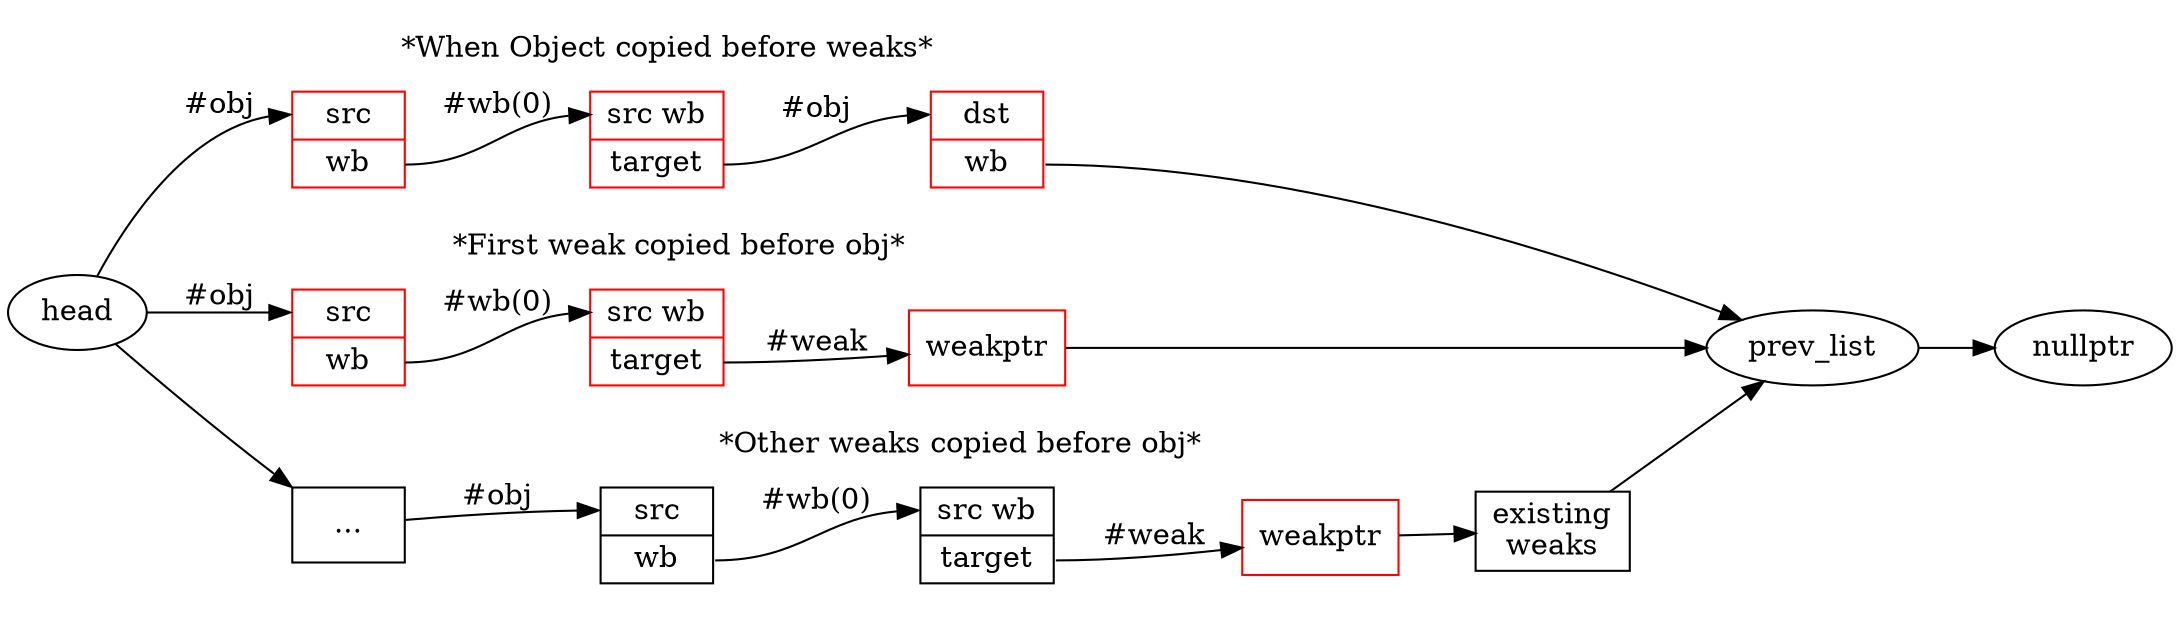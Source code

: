 # https://sketchviz.com/new
# How a copy list is formed in LTM

digraph A {
    penwidth=0;
    rankdir=LR;
    subgraph cluster_A {
        node[ shape=record];
        label = "*When Object copied before weaks*";
        src[label="<h>src|<wb>wb"; color="red"];
        src_wb[label="<h>src wb|<t>target"; color="red"];
        dst[label="<h>dst|<wb>wb"; color="red"];
        src:wb->src_wb:h [label="#wb(0)"];
        src_wb:t-> dst:h [label="#obj"];
    } 
    subgraph cluster_B {
        node[ shape=record];
        label = "*First weak copied before obj*";
        src1[label="<h>src|<wb>wb"; color="red"];
        src_wb1[label="<h>src wb|<t>target"; color="red"];
        weak1[label="weakptr"; color="red"];
        src1:wb->src_wb1:h [label="#wb(0)"];
        src_wb1:t-> weak1 [label="#weak"];
    } 
    subgraph cluster_C {
        node[ shape=record];
        label = "*Other weaks copied before obj*";
        dummy2[label="..."];
        src2[label="<h>src|<wb>wb"];
        src_wb2[label="<h>src wb|<t>target"];
        weak2[label="weakptr"; color="red"];
        post2[label="existing\nweaks"];
        dummy2->src2:h [label="#obj"];
        src2:wb->src_wb2:h [label="#wb(0)"];
        src_wb2:t-> weak2 [label="#weak"];
        weak2->post2;
    } 
    prev_list->nullptr;
    head -> src:h [label="#obj"];
    head -> src1:h [label="#obj"];
    head -> dummy2:h;
    dst:wb->prev_list;
    weak1->prev_list;
    post2->prev_list;
}
